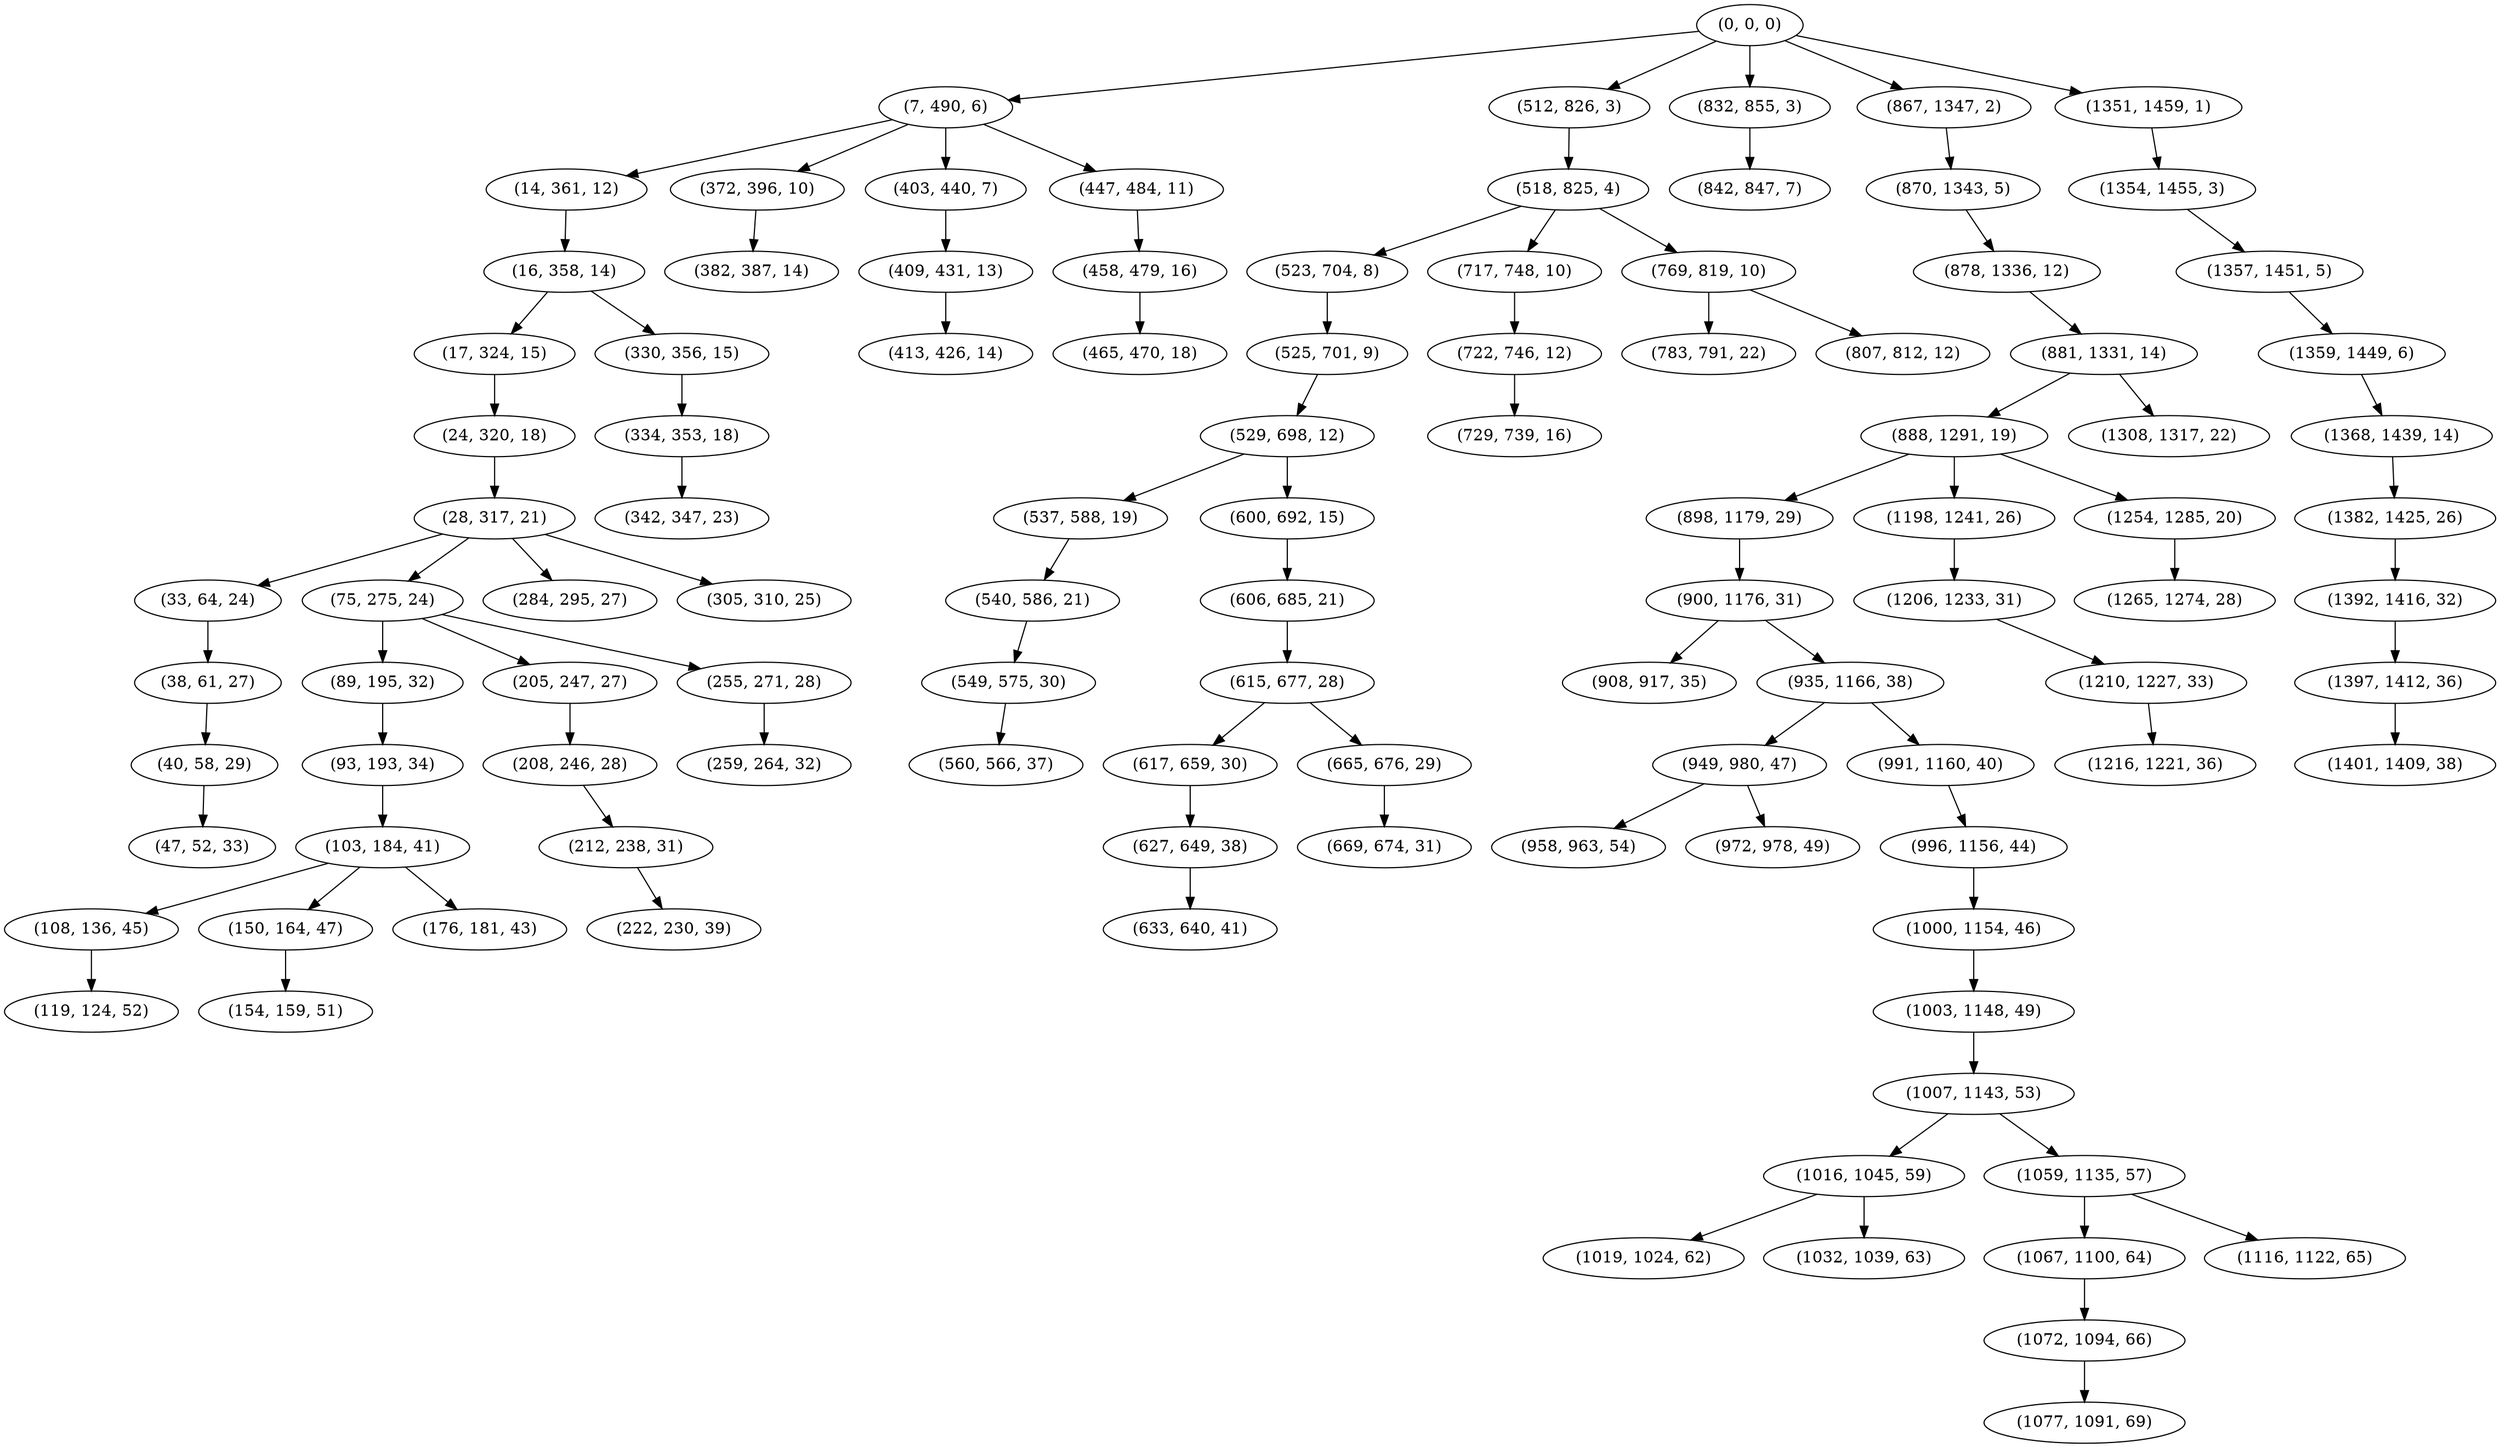 digraph tree {
    "(0, 0, 0)";
    "(7, 490, 6)";
    "(14, 361, 12)";
    "(16, 358, 14)";
    "(17, 324, 15)";
    "(24, 320, 18)";
    "(28, 317, 21)";
    "(33, 64, 24)";
    "(38, 61, 27)";
    "(40, 58, 29)";
    "(47, 52, 33)";
    "(75, 275, 24)";
    "(89, 195, 32)";
    "(93, 193, 34)";
    "(103, 184, 41)";
    "(108, 136, 45)";
    "(119, 124, 52)";
    "(150, 164, 47)";
    "(154, 159, 51)";
    "(176, 181, 43)";
    "(205, 247, 27)";
    "(208, 246, 28)";
    "(212, 238, 31)";
    "(222, 230, 39)";
    "(255, 271, 28)";
    "(259, 264, 32)";
    "(284, 295, 27)";
    "(305, 310, 25)";
    "(330, 356, 15)";
    "(334, 353, 18)";
    "(342, 347, 23)";
    "(372, 396, 10)";
    "(382, 387, 14)";
    "(403, 440, 7)";
    "(409, 431, 13)";
    "(413, 426, 14)";
    "(447, 484, 11)";
    "(458, 479, 16)";
    "(465, 470, 18)";
    "(512, 826, 3)";
    "(518, 825, 4)";
    "(523, 704, 8)";
    "(525, 701, 9)";
    "(529, 698, 12)";
    "(537, 588, 19)";
    "(540, 586, 21)";
    "(549, 575, 30)";
    "(560, 566, 37)";
    "(600, 692, 15)";
    "(606, 685, 21)";
    "(615, 677, 28)";
    "(617, 659, 30)";
    "(627, 649, 38)";
    "(633, 640, 41)";
    "(665, 676, 29)";
    "(669, 674, 31)";
    "(717, 748, 10)";
    "(722, 746, 12)";
    "(729, 739, 16)";
    "(769, 819, 10)";
    "(783, 791, 22)";
    "(807, 812, 12)";
    "(832, 855, 3)";
    "(842, 847, 7)";
    "(867, 1347, 2)";
    "(870, 1343, 5)";
    "(878, 1336, 12)";
    "(881, 1331, 14)";
    "(888, 1291, 19)";
    "(898, 1179, 29)";
    "(900, 1176, 31)";
    "(908, 917, 35)";
    "(935, 1166, 38)";
    "(949, 980, 47)";
    "(958, 963, 54)";
    "(972, 978, 49)";
    "(991, 1160, 40)";
    "(996, 1156, 44)";
    "(1000, 1154, 46)";
    "(1003, 1148, 49)";
    "(1007, 1143, 53)";
    "(1016, 1045, 59)";
    "(1019, 1024, 62)";
    "(1032, 1039, 63)";
    "(1059, 1135, 57)";
    "(1067, 1100, 64)";
    "(1072, 1094, 66)";
    "(1077, 1091, 69)";
    "(1116, 1122, 65)";
    "(1198, 1241, 26)";
    "(1206, 1233, 31)";
    "(1210, 1227, 33)";
    "(1216, 1221, 36)";
    "(1254, 1285, 20)";
    "(1265, 1274, 28)";
    "(1308, 1317, 22)";
    "(1351, 1459, 1)";
    "(1354, 1455, 3)";
    "(1357, 1451, 5)";
    "(1359, 1449, 6)";
    "(1368, 1439, 14)";
    "(1382, 1425, 26)";
    "(1392, 1416, 32)";
    "(1397, 1412, 36)";
    "(1401, 1409, 38)";
    "(0, 0, 0)" -> "(7, 490, 6)";
    "(0, 0, 0)" -> "(512, 826, 3)";
    "(0, 0, 0)" -> "(832, 855, 3)";
    "(0, 0, 0)" -> "(867, 1347, 2)";
    "(0, 0, 0)" -> "(1351, 1459, 1)";
    "(7, 490, 6)" -> "(14, 361, 12)";
    "(7, 490, 6)" -> "(372, 396, 10)";
    "(7, 490, 6)" -> "(403, 440, 7)";
    "(7, 490, 6)" -> "(447, 484, 11)";
    "(14, 361, 12)" -> "(16, 358, 14)";
    "(16, 358, 14)" -> "(17, 324, 15)";
    "(16, 358, 14)" -> "(330, 356, 15)";
    "(17, 324, 15)" -> "(24, 320, 18)";
    "(24, 320, 18)" -> "(28, 317, 21)";
    "(28, 317, 21)" -> "(33, 64, 24)";
    "(28, 317, 21)" -> "(75, 275, 24)";
    "(28, 317, 21)" -> "(284, 295, 27)";
    "(28, 317, 21)" -> "(305, 310, 25)";
    "(33, 64, 24)" -> "(38, 61, 27)";
    "(38, 61, 27)" -> "(40, 58, 29)";
    "(40, 58, 29)" -> "(47, 52, 33)";
    "(75, 275, 24)" -> "(89, 195, 32)";
    "(75, 275, 24)" -> "(205, 247, 27)";
    "(75, 275, 24)" -> "(255, 271, 28)";
    "(89, 195, 32)" -> "(93, 193, 34)";
    "(93, 193, 34)" -> "(103, 184, 41)";
    "(103, 184, 41)" -> "(108, 136, 45)";
    "(103, 184, 41)" -> "(150, 164, 47)";
    "(103, 184, 41)" -> "(176, 181, 43)";
    "(108, 136, 45)" -> "(119, 124, 52)";
    "(150, 164, 47)" -> "(154, 159, 51)";
    "(205, 247, 27)" -> "(208, 246, 28)";
    "(208, 246, 28)" -> "(212, 238, 31)";
    "(212, 238, 31)" -> "(222, 230, 39)";
    "(255, 271, 28)" -> "(259, 264, 32)";
    "(330, 356, 15)" -> "(334, 353, 18)";
    "(334, 353, 18)" -> "(342, 347, 23)";
    "(372, 396, 10)" -> "(382, 387, 14)";
    "(403, 440, 7)" -> "(409, 431, 13)";
    "(409, 431, 13)" -> "(413, 426, 14)";
    "(447, 484, 11)" -> "(458, 479, 16)";
    "(458, 479, 16)" -> "(465, 470, 18)";
    "(512, 826, 3)" -> "(518, 825, 4)";
    "(518, 825, 4)" -> "(523, 704, 8)";
    "(518, 825, 4)" -> "(717, 748, 10)";
    "(518, 825, 4)" -> "(769, 819, 10)";
    "(523, 704, 8)" -> "(525, 701, 9)";
    "(525, 701, 9)" -> "(529, 698, 12)";
    "(529, 698, 12)" -> "(537, 588, 19)";
    "(529, 698, 12)" -> "(600, 692, 15)";
    "(537, 588, 19)" -> "(540, 586, 21)";
    "(540, 586, 21)" -> "(549, 575, 30)";
    "(549, 575, 30)" -> "(560, 566, 37)";
    "(600, 692, 15)" -> "(606, 685, 21)";
    "(606, 685, 21)" -> "(615, 677, 28)";
    "(615, 677, 28)" -> "(617, 659, 30)";
    "(615, 677, 28)" -> "(665, 676, 29)";
    "(617, 659, 30)" -> "(627, 649, 38)";
    "(627, 649, 38)" -> "(633, 640, 41)";
    "(665, 676, 29)" -> "(669, 674, 31)";
    "(717, 748, 10)" -> "(722, 746, 12)";
    "(722, 746, 12)" -> "(729, 739, 16)";
    "(769, 819, 10)" -> "(783, 791, 22)";
    "(769, 819, 10)" -> "(807, 812, 12)";
    "(832, 855, 3)" -> "(842, 847, 7)";
    "(867, 1347, 2)" -> "(870, 1343, 5)";
    "(870, 1343, 5)" -> "(878, 1336, 12)";
    "(878, 1336, 12)" -> "(881, 1331, 14)";
    "(881, 1331, 14)" -> "(888, 1291, 19)";
    "(881, 1331, 14)" -> "(1308, 1317, 22)";
    "(888, 1291, 19)" -> "(898, 1179, 29)";
    "(888, 1291, 19)" -> "(1198, 1241, 26)";
    "(888, 1291, 19)" -> "(1254, 1285, 20)";
    "(898, 1179, 29)" -> "(900, 1176, 31)";
    "(900, 1176, 31)" -> "(908, 917, 35)";
    "(900, 1176, 31)" -> "(935, 1166, 38)";
    "(935, 1166, 38)" -> "(949, 980, 47)";
    "(935, 1166, 38)" -> "(991, 1160, 40)";
    "(949, 980, 47)" -> "(958, 963, 54)";
    "(949, 980, 47)" -> "(972, 978, 49)";
    "(991, 1160, 40)" -> "(996, 1156, 44)";
    "(996, 1156, 44)" -> "(1000, 1154, 46)";
    "(1000, 1154, 46)" -> "(1003, 1148, 49)";
    "(1003, 1148, 49)" -> "(1007, 1143, 53)";
    "(1007, 1143, 53)" -> "(1016, 1045, 59)";
    "(1007, 1143, 53)" -> "(1059, 1135, 57)";
    "(1016, 1045, 59)" -> "(1019, 1024, 62)";
    "(1016, 1045, 59)" -> "(1032, 1039, 63)";
    "(1059, 1135, 57)" -> "(1067, 1100, 64)";
    "(1059, 1135, 57)" -> "(1116, 1122, 65)";
    "(1067, 1100, 64)" -> "(1072, 1094, 66)";
    "(1072, 1094, 66)" -> "(1077, 1091, 69)";
    "(1198, 1241, 26)" -> "(1206, 1233, 31)";
    "(1206, 1233, 31)" -> "(1210, 1227, 33)";
    "(1210, 1227, 33)" -> "(1216, 1221, 36)";
    "(1254, 1285, 20)" -> "(1265, 1274, 28)";
    "(1351, 1459, 1)" -> "(1354, 1455, 3)";
    "(1354, 1455, 3)" -> "(1357, 1451, 5)";
    "(1357, 1451, 5)" -> "(1359, 1449, 6)";
    "(1359, 1449, 6)" -> "(1368, 1439, 14)";
    "(1368, 1439, 14)" -> "(1382, 1425, 26)";
    "(1382, 1425, 26)" -> "(1392, 1416, 32)";
    "(1392, 1416, 32)" -> "(1397, 1412, 36)";
    "(1397, 1412, 36)" -> "(1401, 1409, 38)";
}
